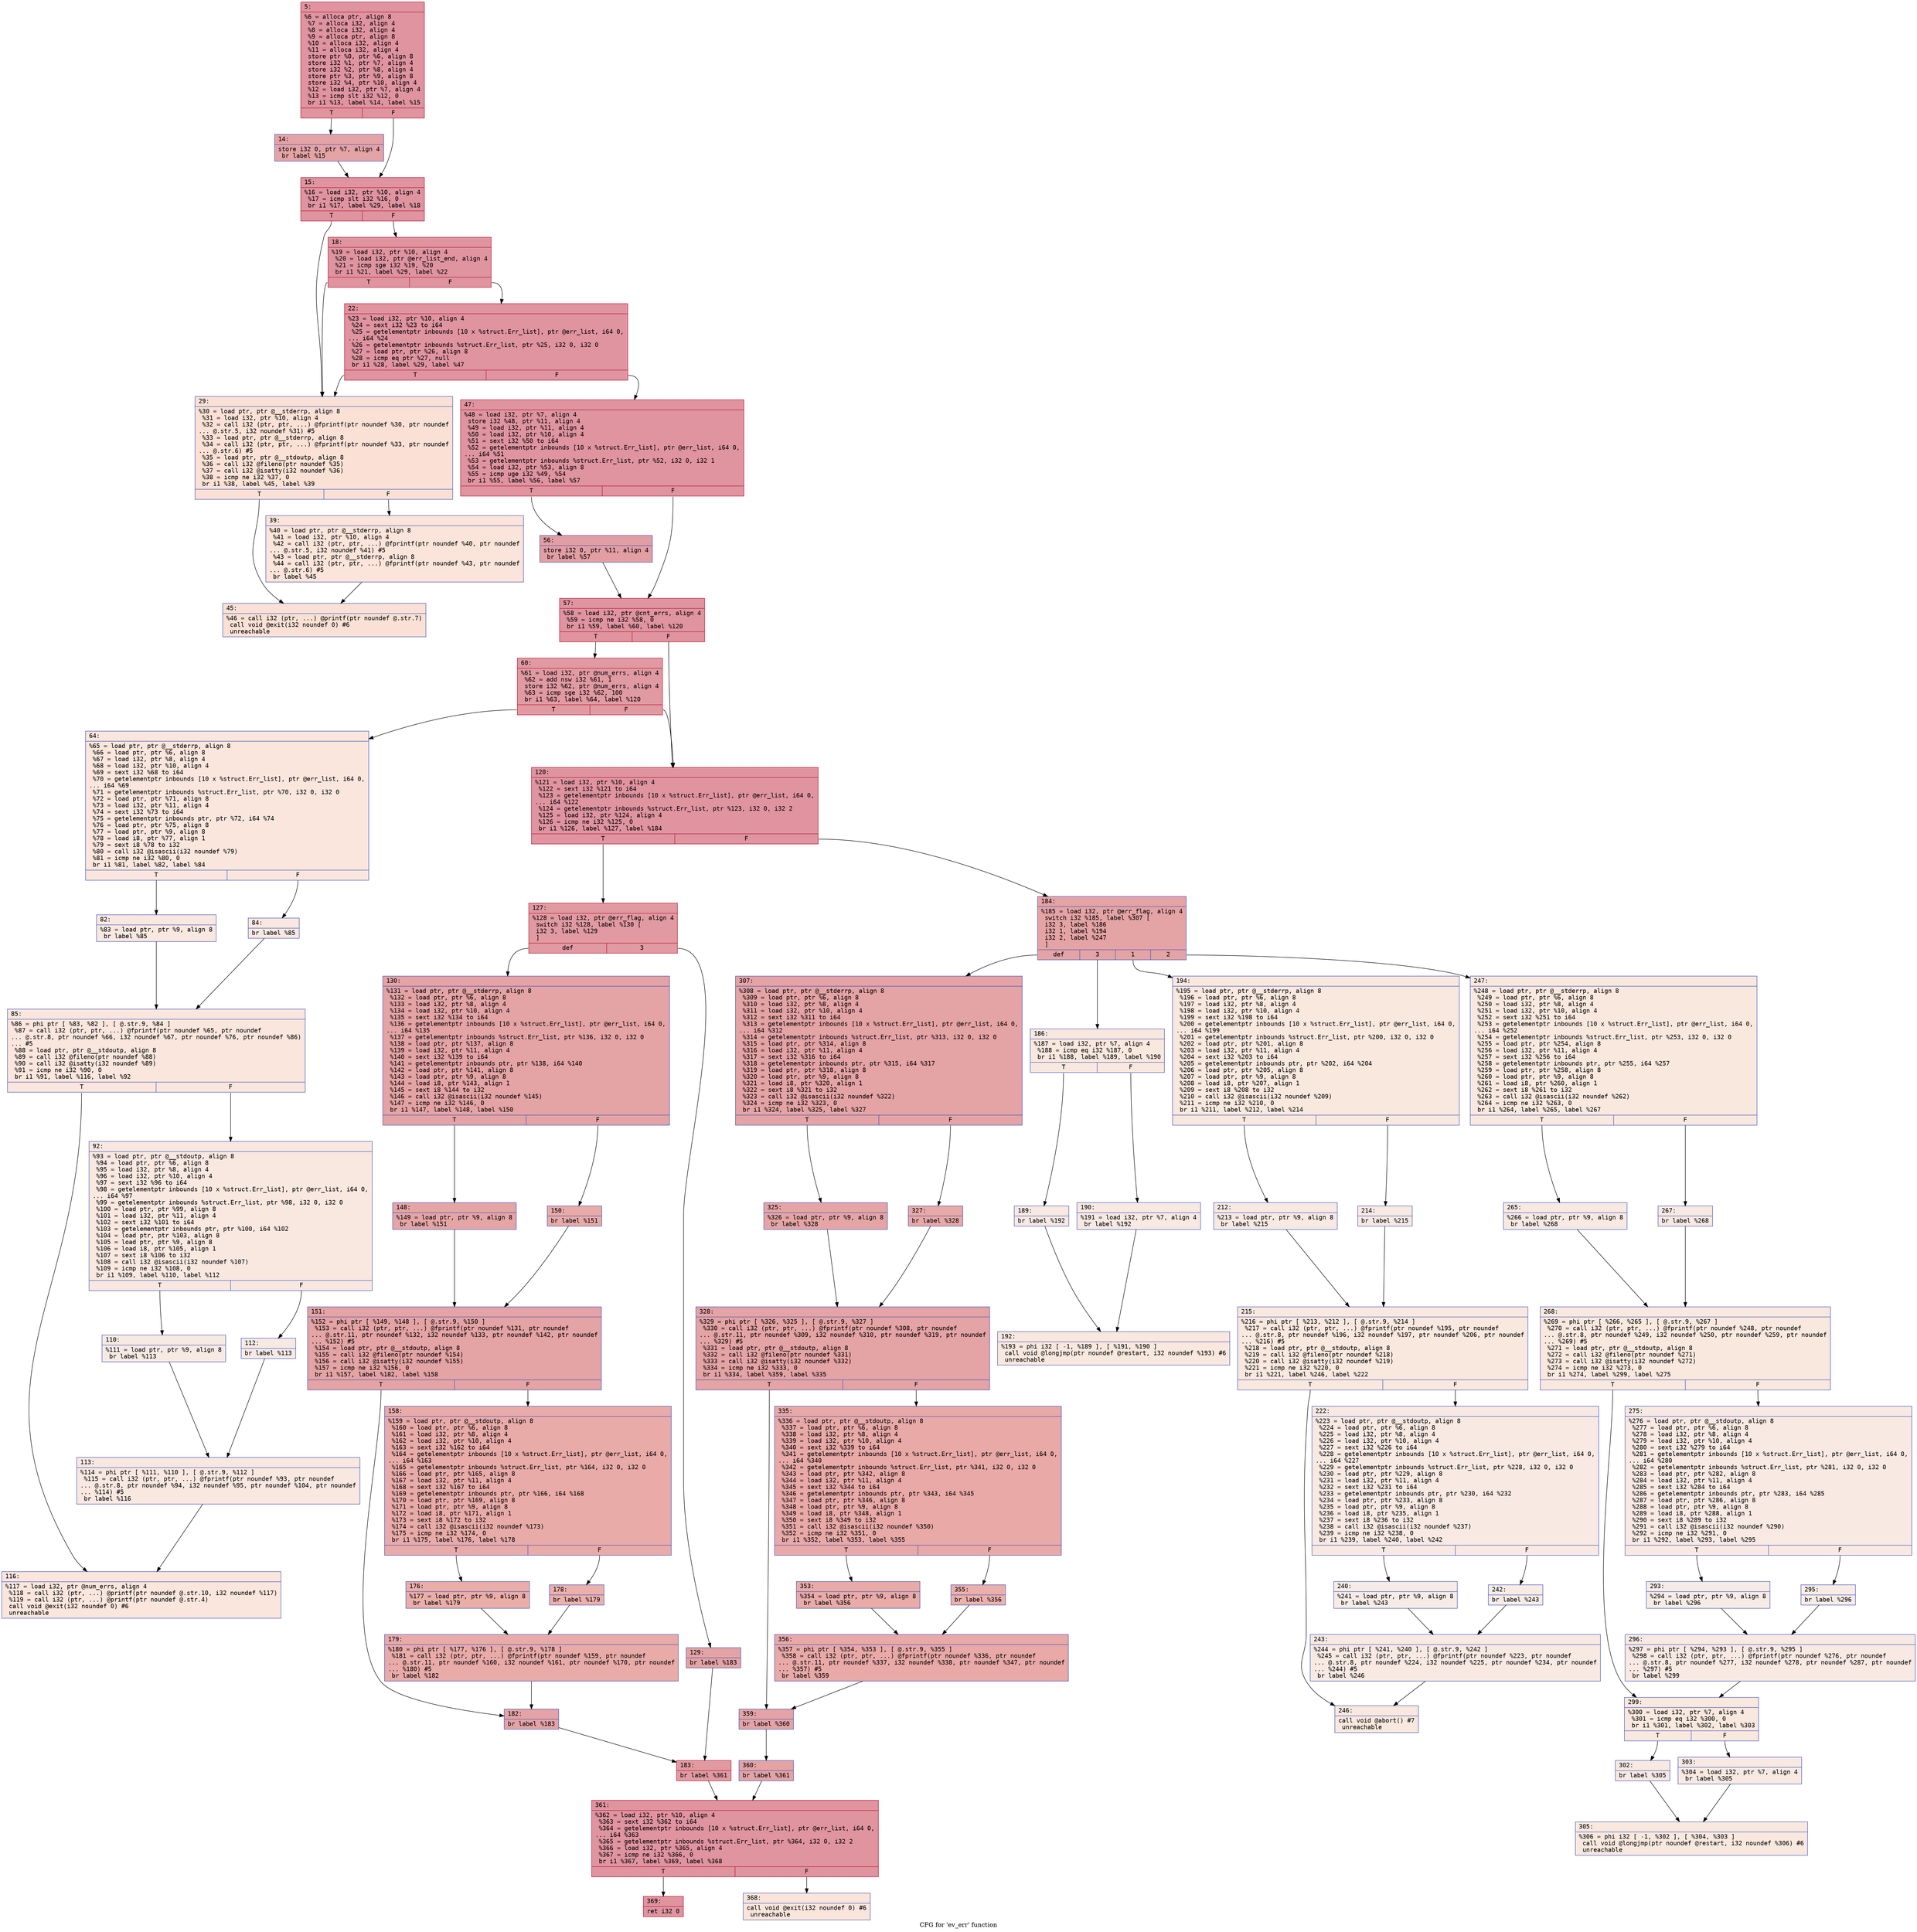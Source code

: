 digraph "CFG for 'ev_err' function" {
	label="CFG for 'ev_err' function";

	Node0x600001bee9e0 [shape=record,color="#b70d28ff", style=filled, fillcolor="#b70d2870" fontname="Courier",label="{5:\l|  %6 = alloca ptr, align 8\l  %7 = alloca i32, align 4\l  %8 = alloca i32, align 4\l  %9 = alloca ptr, align 8\l  %10 = alloca i32, align 4\l  %11 = alloca i32, align 4\l  store ptr %0, ptr %6, align 8\l  store i32 %1, ptr %7, align 4\l  store i32 %2, ptr %8, align 4\l  store ptr %3, ptr %9, align 8\l  store i32 %4, ptr %10, align 4\l  %12 = load i32, ptr %7, align 4\l  %13 = icmp slt i32 %12, 0\l  br i1 %13, label %14, label %15\l|{<s0>T|<s1>F}}"];
	Node0x600001bee9e0:s0 -> Node0x600001beea30[tooltip="5 -> 14\nProbability 37.50%" ];
	Node0x600001bee9e0:s1 -> Node0x600001beea80[tooltip="5 -> 15\nProbability 62.50%" ];
	Node0x600001beea30 [shape=record,color="#3d50c3ff", style=filled, fillcolor="#c32e3170" fontname="Courier",label="{14:\l|  store i32 0, ptr %7, align 4\l  br label %15\l}"];
	Node0x600001beea30 -> Node0x600001beea80[tooltip="14 -> 15\nProbability 100.00%" ];
	Node0x600001beea80 [shape=record,color="#b70d28ff", style=filled, fillcolor="#b70d2870" fontname="Courier",label="{15:\l|  %16 = load i32, ptr %10, align 4\l  %17 = icmp slt i32 %16, 0\l  br i1 %17, label %29, label %18\l|{<s0>T|<s1>F}}"];
	Node0x600001beea80:s0 -> Node0x600001beeb70[tooltip="15 -> 29\nProbability 0.00%" ];
	Node0x600001beea80:s1 -> Node0x600001beead0[tooltip="15 -> 18\nProbability 100.00%" ];
	Node0x600001beead0 [shape=record,color="#b70d28ff", style=filled, fillcolor="#b70d2870" fontname="Courier",label="{18:\l|  %19 = load i32, ptr %10, align 4\l  %20 = load i32, ptr @err_list_end, align 4\l  %21 = icmp sge i32 %19, %20\l  br i1 %21, label %29, label %22\l|{<s0>T|<s1>F}}"];
	Node0x600001beead0:s0 -> Node0x600001beeb70[tooltip="18 -> 29\nProbability 0.00%" ];
	Node0x600001beead0:s1 -> Node0x600001beeb20[tooltip="18 -> 22\nProbability 100.00%" ];
	Node0x600001beeb20 [shape=record,color="#b70d28ff", style=filled, fillcolor="#b70d2870" fontname="Courier",label="{22:\l|  %23 = load i32, ptr %10, align 4\l  %24 = sext i32 %23 to i64\l  %25 = getelementptr inbounds [10 x %struct.Err_list], ptr @err_list, i64 0,\l... i64 %24\l  %26 = getelementptr inbounds %struct.Err_list, ptr %25, i32 0, i32 0\l  %27 = load ptr, ptr %26, align 8\l  %28 = icmp eq ptr %27, null\l  br i1 %28, label %29, label %47\l|{<s0>T|<s1>F}}"];
	Node0x600001beeb20:s0 -> Node0x600001beeb70[tooltip="22 -> 29\nProbability 0.00%" ];
	Node0x600001beeb20:s1 -> Node0x600001beec60[tooltip="22 -> 47\nProbability 100.00%" ];
	Node0x600001beeb70 [shape=record,color="#3d50c3ff", style=filled, fillcolor="#f7bca170" fontname="Courier",label="{29:\l|  %30 = load ptr, ptr @__stderrp, align 8\l  %31 = load i32, ptr %10, align 4\l  %32 = call i32 (ptr, ptr, ...) @fprintf(ptr noundef %30, ptr noundef\l... @.str.5, i32 noundef %31) #5\l  %33 = load ptr, ptr @__stderrp, align 8\l  %34 = call i32 (ptr, ptr, ...) @fprintf(ptr noundef %33, ptr noundef\l... @.str.6) #5\l  %35 = load ptr, ptr @__stdoutp, align 8\l  %36 = call i32 @fileno(ptr noundef %35)\l  %37 = call i32 @isatty(i32 noundef %36)\l  %38 = icmp ne i32 %37, 0\l  br i1 %38, label %45, label %39\l|{<s0>T|<s1>F}}"];
	Node0x600001beeb70:s0 -> Node0x600001beec10[tooltip="29 -> 45\nProbability 50.00%" ];
	Node0x600001beeb70:s1 -> Node0x600001beebc0[tooltip="29 -> 39\nProbability 50.00%" ];
	Node0x600001beebc0 [shape=record,color="#3d50c3ff", style=filled, fillcolor="#f5c1a970" fontname="Courier",label="{39:\l|  %40 = load ptr, ptr @__stderrp, align 8\l  %41 = load i32, ptr %10, align 4\l  %42 = call i32 (ptr, ptr, ...) @fprintf(ptr noundef %40, ptr noundef\l... @.str.5, i32 noundef %41) #5\l  %43 = load ptr, ptr @__stderrp, align 8\l  %44 = call i32 (ptr, ptr, ...) @fprintf(ptr noundef %43, ptr noundef\l... @.str.6) #5\l  br label %45\l}"];
	Node0x600001beebc0 -> Node0x600001beec10[tooltip="39 -> 45\nProbability 100.00%" ];
	Node0x600001beec10 [shape=record,color="#3d50c3ff", style=filled, fillcolor="#f7bca170" fontname="Courier",label="{45:\l|  %46 = call i32 (ptr, ...) @printf(ptr noundef @.str.7)\l  call void @exit(i32 noundef 0) #6\l  unreachable\l}"];
	Node0x600001beec60 [shape=record,color="#b70d28ff", style=filled, fillcolor="#b70d2870" fontname="Courier",label="{47:\l|  %48 = load i32, ptr %7, align 4\l  store i32 %48, ptr %11, align 4\l  %49 = load i32, ptr %11, align 4\l  %50 = load i32, ptr %10, align 4\l  %51 = sext i32 %50 to i64\l  %52 = getelementptr inbounds [10 x %struct.Err_list], ptr @err_list, i64 0,\l... i64 %51\l  %53 = getelementptr inbounds %struct.Err_list, ptr %52, i32 0, i32 1\l  %54 = load i32, ptr %53, align 8\l  %55 = icmp uge i32 %49, %54\l  br i1 %55, label %56, label %57\l|{<s0>T|<s1>F}}"];
	Node0x600001beec60:s0 -> Node0x600001beecb0[tooltip="47 -> 56\nProbability 50.00%" ];
	Node0x600001beec60:s1 -> Node0x600001beed00[tooltip="47 -> 57\nProbability 50.00%" ];
	Node0x600001beecb0 [shape=record,color="#3d50c3ff", style=filled, fillcolor="#be242e70" fontname="Courier",label="{56:\l|  store i32 0, ptr %11, align 4\l  br label %57\l}"];
	Node0x600001beecb0 -> Node0x600001beed00[tooltip="56 -> 57\nProbability 100.00%" ];
	Node0x600001beed00 [shape=record,color="#b70d28ff", style=filled, fillcolor="#b70d2870" fontname="Courier",label="{57:\l|  %58 = load i32, ptr @cnt_errs, align 4\l  %59 = icmp ne i32 %58, 0\l  br i1 %59, label %60, label %120\l|{<s0>T|<s1>F}}"];
	Node0x600001beed00:s0 -> Node0x600001beed50[tooltip="57 -> 60\nProbability 62.50%" ];
	Node0x600001beed00:s1 -> Node0x600001bef070[tooltip="57 -> 120\nProbability 37.50%" ];
	Node0x600001beed50 [shape=record,color="#b70d28ff", style=filled, fillcolor="#bb1b2c70" fontname="Courier",label="{60:\l|  %61 = load i32, ptr @num_errs, align 4\l  %62 = add nsw i32 %61, 1\l  store i32 %62, ptr @num_errs, align 4\l  %63 = icmp sge i32 %62, 100\l  br i1 %63, label %64, label %120\l|{<s0>T|<s1>F}}"];
	Node0x600001beed50:s0 -> Node0x600001beeda0[tooltip="60 -> 64\nProbability 0.00%" ];
	Node0x600001beed50:s1 -> Node0x600001bef070[tooltip="60 -> 120\nProbability 100.00%" ];
	Node0x600001beeda0 [shape=record,color="#3d50c3ff", style=filled, fillcolor="#f3c7b170" fontname="Courier",label="{64:\l|  %65 = load ptr, ptr @__stderrp, align 8\l  %66 = load ptr, ptr %6, align 8\l  %67 = load i32, ptr %8, align 4\l  %68 = load i32, ptr %10, align 4\l  %69 = sext i32 %68 to i64\l  %70 = getelementptr inbounds [10 x %struct.Err_list], ptr @err_list, i64 0,\l... i64 %69\l  %71 = getelementptr inbounds %struct.Err_list, ptr %70, i32 0, i32 0\l  %72 = load ptr, ptr %71, align 8\l  %73 = load i32, ptr %11, align 4\l  %74 = sext i32 %73 to i64\l  %75 = getelementptr inbounds ptr, ptr %72, i64 %74\l  %76 = load ptr, ptr %75, align 8\l  %77 = load ptr, ptr %9, align 8\l  %78 = load i8, ptr %77, align 1\l  %79 = sext i8 %78 to i32\l  %80 = call i32 @isascii(i32 noundef %79)\l  %81 = icmp ne i32 %80, 0\l  br i1 %81, label %82, label %84\l|{<s0>T|<s1>F}}"];
	Node0x600001beeda0:s0 -> Node0x600001beedf0[tooltip="64 -> 82\nProbability 50.00%" ];
	Node0x600001beeda0:s1 -> Node0x600001beee40[tooltip="64 -> 84\nProbability 50.00%" ];
	Node0x600001beedf0 [shape=record,color="#3d50c3ff", style=filled, fillcolor="#f1ccb870" fontname="Courier",label="{82:\l|  %83 = load ptr, ptr %9, align 8\l  br label %85\l}"];
	Node0x600001beedf0 -> Node0x600001beee90[tooltip="82 -> 85\nProbability 100.00%" ];
	Node0x600001beee40 [shape=record,color="#3d50c3ff", style=filled, fillcolor="#f1ccb870" fontname="Courier",label="{84:\l|  br label %85\l}"];
	Node0x600001beee40 -> Node0x600001beee90[tooltip="84 -> 85\nProbability 100.00%" ];
	Node0x600001beee90 [shape=record,color="#3d50c3ff", style=filled, fillcolor="#f3c7b170" fontname="Courier",label="{85:\l|  %86 = phi ptr [ %83, %82 ], [ @.str.9, %84 ]\l  %87 = call i32 (ptr, ptr, ...) @fprintf(ptr noundef %65, ptr noundef\l... @.str.8, ptr noundef %66, i32 noundef %67, ptr noundef %76, ptr noundef %86)\l... #5\l  %88 = load ptr, ptr @__stdoutp, align 8\l  %89 = call i32 @fileno(ptr noundef %88)\l  %90 = call i32 @isatty(i32 noundef %89)\l  %91 = icmp ne i32 %90, 0\l  br i1 %91, label %116, label %92\l|{<s0>T|<s1>F}}"];
	Node0x600001beee90:s0 -> Node0x600001bef020[tooltip="85 -> 116\nProbability 50.00%" ];
	Node0x600001beee90:s1 -> Node0x600001beeee0[tooltip="85 -> 92\nProbability 50.00%" ];
	Node0x600001beeee0 [shape=record,color="#3d50c3ff", style=filled, fillcolor="#f1ccb870" fontname="Courier",label="{92:\l|  %93 = load ptr, ptr @__stdoutp, align 8\l  %94 = load ptr, ptr %6, align 8\l  %95 = load i32, ptr %8, align 4\l  %96 = load i32, ptr %10, align 4\l  %97 = sext i32 %96 to i64\l  %98 = getelementptr inbounds [10 x %struct.Err_list], ptr @err_list, i64 0,\l... i64 %97\l  %99 = getelementptr inbounds %struct.Err_list, ptr %98, i32 0, i32 0\l  %100 = load ptr, ptr %99, align 8\l  %101 = load i32, ptr %11, align 4\l  %102 = sext i32 %101 to i64\l  %103 = getelementptr inbounds ptr, ptr %100, i64 %102\l  %104 = load ptr, ptr %103, align 8\l  %105 = load ptr, ptr %9, align 8\l  %106 = load i8, ptr %105, align 1\l  %107 = sext i8 %106 to i32\l  %108 = call i32 @isascii(i32 noundef %107)\l  %109 = icmp ne i32 %108, 0\l  br i1 %109, label %110, label %112\l|{<s0>T|<s1>F}}"];
	Node0x600001beeee0:s0 -> Node0x600001beef30[tooltip="92 -> 110\nProbability 50.00%" ];
	Node0x600001beeee0:s1 -> Node0x600001beef80[tooltip="92 -> 112\nProbability 50.00%" ];
	Node0x600001beef30 [shape=record,color="#3d50c3ff", style=filled, fillcolor="#eed0c070" fontname="Courier",label="{110:\l|  %111 = load ptr, ptr %9, align 8\l  br label %113\l}"];
	Node0x600001beef30 -> Node0x600001beefd0[tooltip="110 -> 113\nProbability 100.00%" ];
	Node0x600001beef80 [shape=record,color="#3d50c3ff", style=filled, fillcolor="#eed0c070" fontname="Courier",label="{112:\l|  br label %113\l}"];
	Node0x600001beef80 -> Node0x600001beefd0[tooltip="112 -> 113\nProbability 100.00%" ];
	Node0x600001beefd0 [shape=record,color="#3d50c3ff", style=filled, fillcolor="#f1ccb870" fontname="Courier",label="{113:\l|  %114 = phi ptr [ %111, %110 ], [ @.str.9, %112 ]\l  %115 = call i32 (ptr, ptr, ...) @fprintf(ptr noundef %93, ptr noundef\l... @.str.8, ptr noundef %94, i32 noundef %95, ptr noundef %104, ptr noundef\l... %114) #5\l  br label %116\l}"];
	Node0x600001beefd0 -> Node0x600001bef020[tooltip="113 -> 116\nProbability 100.00%" ];
	Node0x600001bef020 [shape=record,color="#3d50c3ff", style=filled, fillcolor="#f3c7b170" fontname="Courier",label="{116:\l|  %117 = load i32, ptr @num_errs, align 4\l  %118 = call i32 (ptr, ...) @printf(ptr noundef @.str.10, i32 noundef %117)\l  %119 = call i32 (ptr, ...) @printf(ptr noundef @.str.4)\l  call void @exit(i32 noundef 0) #6\l  unreachable\l}"];
	Node0x600001bef070 [shape=record,color="#b70d28ff", style=filled, fillcolor="#b70d2870" fontname="Courier",label="{120:\l|  %121 = load i32, ptr %10, align 4\l  %122 = sext i32 %121 to i64\l  %123 = getelementptr inbounds [10 x %struct.Err_list], ptr @err_list, i64 0,\l... i64 %122\l  %124 = getelementptr inbounds %struct.Err_list, ptr %123, i32 0, i32 2\l  %125 = load i32, ptr %124, align 4\l  %126 = icmp ne i32 %125, 0\l  br i1 %126, label %127, label %184\l|{<s0>T|<s1>F}}"];
	Node0x600001bef070:s0 -> Node0x600001bef0c0[tooltip="120 -> 127\nProbability 62.50%" ];
	Node0x600001bef070:s1 -> Node0x600001bef480[tooltip="120 -> 184\nProbability 37.50%" ];
	Node0x600001bef0c0 [shape=record,color="#b70d28ff", style=filled, fillcolor="#bb1b2c70" fontname="Courier",label="{127:\l|  %128 = load i32, ptr @err_flag, align 4\l  switch i32 %128, label %130 [\l    i32 3, label %129\l  ]\l|{<s0>def|<s1>3}}"];
	Node0x600001bef0c0:s0 -> Node0x600001bef160[tooltip="127 -> 130\nProbability 50.00%" ];
	Node0x600001bef0c0:s1 -> Node0x600001bef110[tooltip="127 -> 129\nProbability 50.00%" ];
	Node0x600001bef110 [shape=record,color="#3d50c3ff", style=filled, fillcolor="#c32e3170" fontname="Courier",label="{129:\l|  br label %183\l}"];
	Node0x600001bef110 -> Node0x600001bef430[tooltip="129 -> 183\nProbability 100.00%" ];
	Node0x600001bef160 [shape=record,color="#3d50c3ff", style=filled, fillcolor="#c32e3170" fontname="Courier",label="{130:\l|  %131 = load ptr, ptr @__stderrp, align 8\l  %132 = load ptr, ptr %6, align 8\l  %133 = load i32, ptr %8, align 4\l  %134 = load i32, ptr %10, align 4\l  %135 = sext i32 %134 to i64\l  %136 = getelementptr inbounds [10 x %struct.Err_list], ptr @err_list, i64 0,\l... i64 %135\l  %137 = getelementptr inbounds %struct.Err_list, ptr %136, i32 0, i32 0\l  %138 = load ptr, ptr %137, align 8\l  %139 = load i32, ptr %11, align 4\l  %140 = sext i32 %139 to i64\l  %141 = getelementptr inbounds ptr, ptr %138, i64 %140\l  %142 = load ptr, ptr %141, align 8\l  %143 = load ptr, ptr %9, align 8\l  %144 = load i8, ptr %143, align 1\l  %145 = sext i8 %144 to i32\l  %146 = call i32 @isascii(i32 noundef %145)\l  %147 = icmp ne i32 %146, 0\l  br i1 %147, label %148, label %150\l|{<s0>T|<s1>F}}"];
	Node0x600001bef160:s0 -> Node0x600001bef1b0[tooltip="130 -> 148\nProbability 62.50%" ];
	Node0x600001bef160:s1 -> Node0x600001bef200[tooltip="130 -> 150\nProbability 37.50%" ];
	Node0x600001bef1b0 [shape=record,color="#3d50c3ff", style=filled, fillcolor="#c5333470" fontname="Courier",label="{148:\l|  %149 = load ptr, ptr %9, align 8\l  br label %151\l}"];
	Node0x600001bef1b0 -> Node0x600001bef250[tooltip="148 -> 151\nProbability 100.00%" ];
	Node0x600001bef200 [shape=record,color="#3d50c3ff", style=filled, fillcolor="#cc403a70" fontname="Courier",label="{150:\l|  br label %151\l}"];
	Node0x600001bef200 -> Node0x600001bef250[tooltip="150 -> 151\nProbability 100.00%" ];
	Node0x600001bef250 [shape=record,color="#3d50c3ff", style=filled, fillcolor="#c32e3170" fontname="Courier",label="{151:\l|  %152 = phi ptr [ %149, %148 ], [ @.str.9, %150 ]\l  %153 = call i32 (ptr, ptr, ...) @fprintf(ptr noundef %131, ptr noundef\l... @.str.11, ptr noundef %132, i32 noundef %133, ptr noundef %142, ptr noundef\l... %152) #5\l  %154 = load ptr, ptr @__stdoutp, align 8\l  %155 = call i32 @fileno(ptr noundef %154)\l  %156 = call i32 @isatty(i32 noundef %155)\l  %157 = icmp ne i32 %156, 0\l  br i1 %157, label %182, label %158\l|{<s0>T|<s1>F}}"];
	Node0x600001bef250:s0 -> Node0x600001bef3e0[tooltip="151 -> 182\nProbability 62.50%" ];
	Node0x600001bef250:s1 -> Node0x600001bef2a0[tooltip="151 -> 158\nProbability 37.50%" ];
	Node0x600001bef2a0 [shape=record,color="#3d50c3ff", style=filled, fillcolor="#cc403a70" fontname="Courier",label="{158:\l|  %159 = load ptr, ptr @__stdoutp, align 8\l  %160 = load ptr, ptr %6, align 8\l  %161 = load i32, ptr %8, align 4\l  %162 = load i32, ptr %10, align 4\l  %163 = sext i32 %162 to i64\l  %164 = getelementptr inbounds [10 x %struct.Err_list], ptr @err_list, i64 0,\l... i64 %163\l  %165 = getelementptr inbounds %struct.Err_list, ptr %164, i32 0, i32 0\l  %166 = load ptr, ptr %165, align 8\l  %167 = load i32, ptr %11, align 4\l  %168 = sext i32 %167 to i64\l  %169 = getelementptr inbounds ptr, ptr %166, i64 %168\l  %170 = load ptr, ptr %169, align 8\l  %171 = load ptr, ptr %9, align 8\l  %172 = load i8, ptr %171, align 1\l  %173 = sext i8 %172 to i32\l  %174 = call i32 @isascii(i32 noundef %173)\l  %175 = icmp ne i32 %174, 0\l  br i1 %175, label %176, label %178\l|{<s0>T|<s1>F}}"];
	Node0x600001bef2a0:s0 -> Node0x600001bef2f0[tooltip="158 -> 176\nProbability 62.50%" ];
	Node0x600001bef2a0:s1 -> Node0x600001bef340[tooltip="158 -> 178\nProbability 37.50%" ];
	Node0x600001bef2f0 [shape=record,color="#3d50c3ff", style=filled, fillcolor="#d0473d70" fontname="Courier",label="{176:\l|  %177 = load ptr, ptr %9, align 8\l  br label %179\l}"];
	Node0x600001bef2f0 -> Node0x600001bef390[tooltip="176 -> 179\nProbability 100.00%" ];
	Node0x600001bef340 [shape=record,color="#3d50c3ff", style=filled, fillcolor="#d24b4070" fontname="Courier",label="{178:\l|  br label %179\l}"];
	Node0x600001bef340 -> Node0x600001bef390[tooltip="178 -> 179\nProbability 100.00%" ];
	Node0x600001bef390 [shape=record,color="#3d50c3ff", style=filled, fillcolor="#cc403a70" fontname="Courier",label="{179:\l|  %180 = phi ptr [ %177, %176 ], [ @.str.9, %178 ]\l  %181 = call i32 (ptr, ptr, ...) @fprintf(ptr noundef %159, ptr noundef\l... @.str.11, ptr noundef %160, i32 noundef %161, ptr noundef %170, ptr noundef\l... %180) #5\l  br label %182\l}"];
	Node0x600001bef390 -> Node0x600001bef3e0[tooltip="179 -> 182\nProbability 100.00%" ];
	Node0x600001bef3e0 [shape=record,color="#3d50c3ff", style=filled, fillcolor="#c32e3170" fontname="Courier",label="{182:\l|  br label %183\l}"];
	Node0x600001bef3e0 -> Node0x600001bef430[tooltip="182 -> 183\nProbability 100.00%" ];
	Node0x600001bef430 [shape=record,color="#b70d28ff", style=filled, fillcolor="#bb1b2c70" fontname="Courier",label="{183:\l|  br label %361\l}"];
	Node0x600001bef430 -> Node0x600001be8000[tooltip="183 -> 361\nProbability 100.00%" ];
	Node0x600001bef480 [shape=record,color="#3d50c3ff", style=filled, fillcolor="#c32e3170" fontname="Courier",label="{184:\l|  %185 = load i32, ptr @err_flag, align 4\l  switch i32 %185, label %307 [\l    i32 3, label %186\l    i32 1, label %194\l    i32 2, label %247\l  ]\l|{<s0>def|<s1>3|<s2>1|<s3>2}}"];
	Node0x600001bef480:s0 -> Node0x600001befca0[tooltip="184 -> 307\nProbability 100.00%" ];
	Node0x600001bef480:s1 -> Node0x600001bef4d0[tooltip="184 -> 186\nProbability 0.00%" ];
	Node0x600001bef480:s2 -> Node0x600001bef610[tooltip="184 -> 194\nProbability 0.00%" ];
	Node0x600001bef480:s3 -> Node0x600001bef8e0[tooltip="184 -> 247\nProbability 0.00%" ];
	Node0x600001bef4d0 [shape=record,color="#3d50c3ff", style=filled, fillcolor="#f2cab570" fontname="Courier",label="{186:\l|  %187 = load i32, ptr %7, align 4\l  %188 = icmp eq i32 %187, 0\l  br i1 %188, label %189, label %190\l|{<s0>T|<s1>F}}"];
	Node0x600001bef4d0:s0 -> Node0x600001bef520[tooltip="186 -> 189\nProbability 50.00%" ];
	Node0x600001bef4d0:s1 -> Node0x600001bef570[tooltip="186 -> 190\nProbability 50.00%" ];
	Node0x600001bef520 [shape=record,color="#3d50c3ff", style=filled, fillcolor="#efcebd70" fontname="Courier",label="{189:\l|  br label %192\l}"];
	Node0x600001bef520 -> Node0x600001bef5c0[tooltip="189 -> 192\nProbability 100.00%" ];
	Node0x600001bef570 [shape=record,color="#3d50c3ff", style=filled, fillcolor="#efcebd70" fontname="Courier",label="{190:\l|  %191 = load i32, ptr %7, align 4\l  br label %192\l}"];
	Node0x600001bef570 -> Node0x600001bef5c0[tooltip="190 -> 192\nProbability 100.00%" ];
	Node0x600001bef5c0 [shape=record,color="#3d50c3ff", style=filled, fillcolor="#f2cab570" fontname="Courier",label="{192:\l|  %193 = phi i32 [ -1, %189 ], [ %191, %190 ]\l  call void @longjmp(ptr noundef @restart, i32 noundef %193) #6\l  unreachable\l}"];
	Node0x600001bef610 [shape=record,color="#3d50c3ff", style=filled, fillcolor="#f2cab570" fontname="Courier",label="{194:\l|  %195 = load ptr, ptr @__stderrp, align 8\l  %196 = load ptr, ptr %6, align 8\l  %197 = load i32, ptr %8, align 4\l  %198 = load i32, ptr %10, align 4\l  %199 = sext i32 %198 to i64\l  %200 = getelementptr inbounds [10 x %struct.Err_list], ptr @err_list, i64 0,\l... i64 %199\l  %201 = getelementptr inbounds %struct.Err_list, ptr %200, i32 0, i32 0\l  %202 = load ptr, ptr %201, align 8\l  %203 = load i32, ptr %11, align 4\l  %204 = sext i32 %203 to i64\l  %205 = getelementptr inbounds ptr, ptr %202, i64 %204\l  %206 = load ptr, ptr %205, align 8\l  %207 = load ptr, ptr %9, align 8\l  %208 = load i8, ptr %207, align 1\l  %209 = sext i8 %208 to i32\l  %210 = call i32 @isascii(i32 noundef %209)\l  %211 = icmp ne i32 %210, 0\l  br i1 %211, label %212, label %214\l|{<s0>T|<s1>F}}"];
	Node0x600001bef610:s0 -> Node0x600001bef660[tooltip="194 -> 212\nProbability 50.00%" ];
	Node0x600001bef610:s1 -> Node0x600001bef6b0[tooltip="194 -> 214\nProbability 50.00%" ];
	Node0x600001bef660 [shape=record,color="#3d50c3ff", style=filled, fillcolor="#efcebd70" fontname="Courier",label="{212:\l|  %213 = load ptr, ptr %9, align 8\l  br label %215\l}"];
	Node0x600001bef660 -> Node0x600001bef700[tooltip="212 -> 215\nProbability 100.00%" ];
	Node0x600001bef6b0 [shape=record,color="#3d50c3ff", style=filled, fillcolor="#efcebd70" fontname="Courier",label="{214:\l|  br label %215\l}"];
	Node0x600001bef6b0 -> Node0x600001bef700[tooltip="214 -> 215\nProbability 100.00%" ];
	Node0x600001bef700 [shape=record,color="#3d50c3ff", style=filled, fillcolor="#f2cab570" fontname="Courier",label="{215:\l|  %216 = phi ptr [ %213, %212 ], [ @.str.9, %214 ]\l  %217 = call i32 (ptr, ptr, ...) @fprintf(ptr noundef %195, ptr noundef\l... @.str.8, ptr noundef %196, i32 noundef %197, ptr noundef %206, ptr noundef\l... %216) #5\l  %218 = load ptr, ptr @__stdoutp, align 8\l  %219 = call i32 @fileno(ptr noundef %218)\l  %220 = call i32 @isatty(i32 noundef %219)\l  %221 = icmp ne i32 %220, 0\l  br i1 %221, label %246, label %222\l|{<s0>T|<s1>F}}"];
	Node0x600001bef700:s0 -> Node0x600001bef890[tooltip="215 -> 246\nProbability 50.00%" ];
	Node0x600001bef700:s1 -> Node0x600001bef750[tooltip="215 -> 222\nProbability 50.00%" ];
	Node0x600001bef750 [shape=record,color="#3d50c3ff", style=filled, fillcolor="#efcebd70" fontname="Courier",label="{222:\l|  %223 = load ptr, ptr @__stdoutp, align 8\l  %224 = load ptr, ptr %6, align 8\l  %225 = load i32, ptr %8, align 4\l  %226 = load i32, ptr %10, align 4\l  %227 = sext i32 %226 to i64\l  %228 = getelementptr inbounds [10 x %struct.Err_list], ptr @err_list, i64 0,\l... i64 %227\l  %229 = getelementptr inbounds %struct.Err_list, ptr %228, i32 0, i32 0\l  %230 = load ptr, ptr %229, align 8\l  %231 = load i32, ptr %11, align 4\l  %232 = sext i32 %231 to i64\l  %233 = getelementptr inbounds ptr, ptr %230, i64 %232\l  %234 = load ptr, ptr %233, align 8\l  %235 = load ptr, ptr %9, align 8\l  %236 = load i8, ptr %235, align 1\l  %237 = sext i8 %236 to i32\l  %238 = call i32 @isascii(i32 noundef %237)\l  %239 = icmp ne i32 %238, 0\l  br i1 %239, label %240, label %242\l|{<s0>T|<s1>F}}"];
	Node0x600001bef750:s0 -> Node0x600001bef7a0[tooltip="222 -> 240\nProbability 50.00%" ];
	Node0x600001bef750:s1 -> Node0x600001bef7f0[tooltip="222 -> 242\nProbability 50.00%" ];
	Node0x600001bef7a0 [shape=record,color="#3d50c3ff", style=filled, fillcolor="#ecd3c570" fontname="Courier",label="{240:\l|  %241 = load ptr, ptr %9, align 8\l  br label %243\l}"];
	Node0x600001bef7a0 -> Node0x600001bef840[tooltip="240 -> 243\nProbability 100.00%" ];
	Node0x600001bef7f0 [shape=record,color="#3d50c3ff", style=filled, fillcolor="#ecd3c570" fontname="Courier",label="{242:\l|  br label %243\l}"];
	Node0x600001bef7f0 -> Node0x600001bef840[tooltip="242 -> 243\nProbability 100.00%" ];
	Node0x600001bef840 [shape=record,color="#3d50c3ff", style=filled, fillcolor="#efcebd70" fontname="Courier",label="{243:\l|  %244 = phi ptr [ %241, %240 ], [ @.str.9, %242 ]\l  %245 = call i32 (ptr, ptr, ...) @fprintf(ptr noundef %223, ptr noundef\l... @.str.8, ptr noundef %224, i32 noundef %225, ptr noundef %234, ptr noundef\l... %244) #5\l  br label %246\l}"];
	Node0x600001bef840 -> Node0x600001bef890[tooltip="243 -> 246\nProbability 100.00%" ];
	Node0x600001bef890 [shape=record,color="#3d50c3ff", style=filled, fillcolor="#f2cab570" fontname="Courier",label="{246:\l|  call void @abort() #7\l  unreachable\l}"];
	Node0x600001bef8e0 [shape=record,color="#3d50c3ff", style=filled, fillcolor="#f2cab570" fontname="Courier",label="{247:\l|  %248 = load ptr, ptr @__stderrp, align 8\l  %249 = load ptr, ptr %6, align 8\l  %250 = load i32, ptr %8, align 4\l  %251 = load i32, ptr %10, align 4\l  %252 = sext i32 %251 to i64\l  %253 = getelementptr inbounds [10 x %struct.Err_list], ptr @err_list, i64 0,\l... i64 %252\l  %254 = getelementptr inbounds %struct.Err_list, ptr %253, i32 0, i32 0\l  %255 = load ptr, ptr %254, align 8\l  %256 = load i32, ptr %11, align 4\l  %257 = sext i32 %256 to i64\l  %258 = getelementptr inbounds ptr, ptr %255, i64 %257\l  %259 = load ptr, ptr %258, align 8\l  %260 = load ptr, ptr %9, align 8\l  %261 = load i8, ptr %260, align 1\l  %262 = sext i8 %261 to i32\l  %263 = call i32 @isascii(i32 noundef %262)\l  %264 = icmp ne i32 %263, 0\l  br i1 %264, label %265, label %267\l|{<s0>T|<s1>F}}"];
	Node0x600001bef8e0:s0 -> Node0x600001bef930[tooltip="247 -> 265\nProbability 50.00%" ];
	Node0x600001bef8e0:s1 -> Node0x600001bef980[tooltip="247 -> 267\nProbability 50.00%" ];
	Node0x600001bef930 [shape=record,color="#3d50c3ff", style=filled, fillcolor="#efcebd70" fontname="Courier",label="{265:\l|  %266 = load ptr, ptr %9, align 8\l  br label %268\l}"];
	Node0x600001bef930 -> Node0x600001bef9d0[tooltip="265 -> 268\nProbability 100.00%" ];
	Node0x600001bef980 [shape=record,color="#3d50c3ff", style=filled, fillcolor="#efcebd70" fontname="Courier",label="{267:\l|  br label %268\l}"];
	Node0x600001bef980 -> Node0x600001bef9d0[tooltip="267 -> 268\nProbability 100.00%" ];
	Node0x600001bef9d0 [shape=record,color="#3d50c3ff", style=filled, fillcolor="#f2cab570" fontname="Courier",label="{268:\l|  %269 = phi ptr [ %266, %265 ], [ @.str.9, %267 ]\l  %270 = call i32 (ptr, ptr, ...) @fprintf(ptr noundef %248, ptr noundef\l... @.str.8, ptr noundef %249, i32 noundef %250, ptr noundef %259, ptr noundef\l... %269) #5\l  %271 = load ptr, ptr @__stdoutp, align 8\l  %272 = call i32 @fileno(ptr noundef %271)\l  %273 = call i32 @isatty(i32 noundef %272)\l  %274 = icmp ne i32 %273, 0\l  br i1 %274, label %299, label %275\l|{<s0>T|<s1>F}}"];
	Node0x600001bef9d0:s0 -> Node0x600001befb60[tooltip="268 -> 299\nProbability 50.00%" ];
	Node0x600001bef9d0:s1 -> Node0x600001befa20[tooltip="268 -> 275\nProbability 50.00%" ];
	Node0x600001befa20 [shape=record,color="#3d50c3ff", style=filled, fillcolor="#efcebd70" fontname="Courier",label="{275:\l|  %276 = load ptr, ptr @__stdoutp, align 8\l  %277 = load ptr, ptr %6, align 8\l  %278 = load i32, ptr %8, align 4\l  %279 = load i32, ptr %10, align 4\l  %280 = sext i32 %279 to i64\l  %281 = getelementptr inbounds [10 x %struct.Err_list], ptr @err_list, i64 0,\l... i64 %280\l  %282 = getelementptr inbounds %struct.Err_list, ptr %281, i32 0, i32 0\l  %283 = load ptr, ptr %282, align 8\l  %284 = load i32, ptr %11, align 4\l  %285 = sext i32 %284 to i64\l  %286 = getelementptr inbounds ptr, ptr %283, i64 %285\l  %287 = load ptr, ptr %286, align 8\l  %288 = load ptr, ptr %9, align 8\l  %289 = load i8, ptr %288, align 1\l  %290 = sext i8 %289 to i32\l  %291 = call i32 @isascii(i32 noundef %290)\l  %292 = icmp ne i32 %291, 0\l  br i1 %292, label %293, label %295\l|{<s0>T|<s1>F}}"];
	Node0x600001befa20:s0 -> Node0x600001befa70[tooltip="275 -> 293\nProbability 50.00%" ];
	Node0x600001befa20:s1 -> Node0x600001befac0[tooltip="275 -> 295\nProbability 50.00%" ];
	Node0x600001befa70 [shape=record,color="#3d50c3ff", style=filled, fillcolor="#ecd3c570" fontname="Courier",label="{293:\l|  %294 = load ptr, ptr %9, align 8\l  br label %296\l}"];
	Node0x600001befa70 -> Node0x600001befb10[tooltip="293 -> 296\nProbability 100.00%" ];
	Node0x600001befac0 [shape=record,color="#3d50c3ff", style=filled, fillcolor="#ecd3c570" fontname="Courier",label="{295:\l|  br label %296\l}"];
	Node0x600001befac0 -> Node0x600001befb10[tooltip="295 -> 296\nProbability 100.00%" ];
	Node0x600001befb10 [shape=record,color="#3d50c3ff", style=filled, fillcolor="#efcebd70" fontname="Courier",label="{296:\l|  %297 = phi ptr [ %294, %293 ], [ @.str.9, %295 ]\l  %298 = call i32 (ptr, ptr, ...) @fprintf(ptr noundef %276, ptr noundef\l... @.str.8, ptr noundef %277, i32 noundef %278, ptr noundef %287, ptr noundef\l... %297) #5\l  br label %299\l}"];
	Node0x600001befb10 -> Node0x600001befb60[tooltip="296 -> 299\nProbability 100.00%" ];
	Node0x600001befb60 [shape=record,color="#3d50c3ff", style=filled, fillcolor="#f2cab570" fontname="Courier",label="{299:\l|  %300 = load i32, ptr %7, align 4\l  %301 = icmp eq i32 %300, 0\l  br i1 %301, label %302, label %303\l|{<s0>T|<s1>F}}"];
	Node0x600001befb60:s0 -> Node0x600001befbb0[tooltip="299 -> 302\nProbability 50.00%" ];
	Node0x600001befb60:s1 -> Node0x600001befc00[tooltip="299 -> 303\nProbability 50.00%" ];
	Node0x600001befbb0 [shape=record,color="#3d50c3ff", style=filled, fillcolor="#efcebd70" fontname="Courier",label="{302:\l|  br label %305\l}"];
	Node0x600001befbb0 -> Node0x600001befc50[tooltip="302 -> 305\nProbability 100.00%" ];
	Node0x600001befc00 [shape=record,color="#3d50c3ff", style=filled, fillcolor="#efcebd70" fontname="Courier",label="{303:\l|  %304 = load i32, ptr %7, align 4\l  br label %305\l}"];
	Node0x600001befc00 -> Node0x600001befc50[tooltip="303 -> 305\nProbability 100.00%" ];
	Node0x600001befc50 [shape=record,color="#3d50c3ff", style=filled, fillcolor="#f2cab570" fontname="Courier",label="{305:\l|  %306 = phi i32 [ -1, %302 ], [ %304, %303 ]\l  call void @longjmp(ptr noundef @restart, i32 noundef %306) #6\l  unreachable\l}"];
	Node0x600001befca0 [shape=record,color="#3d50c3ff", style=filled, fillcolor="#c32e3170" fontname="Courier",label="{307:\l|  %308 = load ptr, ptr @__stderrp, align 8\l  %309 = load ptr, ptr %6, align 8\l  %310 = load i32, ptr %8, align 4\l  %311 = load i32, ptr %10, align 4\l  %312 = sext i32 %311 to i64\l  %313 = getelementptr inbounds [10 x %struct.Err_list], ptr @err_list, i64 0,\l... i64 %312\l  %314 = getelementptr inbounds %struct.Err_list, ptr %313, i32 0, i32 0\l  %315 = load ptr, ptr %314, align 8\l  %316 = load i32, ptr %11, align 4\l  %317 = sext i32 %316 to i64\l  %318 = getelementptr inbounds ptr, ptr %315, i64 %317\l  %319 = load ptr, ptr %318, align 8\l  %320 = load ptr, ptr %9, align 8\l  %321 = load i8, ptr %320, align 1\l  %322 = sext i8 %321 to i32\l  %323 = call i32 @isascii(i32 noundef %322)\l  %324 = icmp ne i32 %323, 0\l  br i1 %324, label %325, label %327\l|{<s0>T|<s1>F}}"];
	Node0x600001befca0:s0 -> Node0x600001befcf0[tooltip="307 -> 325\nProbability 62.50%" ];
	Node0x600001befca0:s1 -> Node0x600001befd40[tooltip="307 -> 327\nProbability 37.50%" ];
	Node0x600001befcf0 [shape=record,color="#3d50c3ff", style=filled, fillcolor="#c5333470" fontname="Courier",label="{325:\l|  %326 = load ptr, ptr %9, align 8\l  br label %328\l}"];
	Node0x600001befcf0 -> Node0x600001befd90[tooltip="325 -> 328\nProbability 100.00%" ];
	Node0x600001befd40 [shape=record,color="#3d50c3ff", style=filled, fillcolor="#ca3b3770" fontname="Courier",label="{327:\l|  br label %328\l}"];
	Node0x600001befd40 -> Node0x600001befd90[tooltip="327 -> 328\nProbability 100.00%" ];
	Node0x600001befd90 [shape=record,color="#3d50c3ff", style=filled, fillcolor="#c32e3170" fontname="Courier",label="{328:\l|  %329 = phi ptr [ %326, %325 ], [ @.str.9, %327 ]\l  %330 = call i32 (ptr, ptr, ...) @fprintf(ptr noundef %308, ptr noundef\l... @.str.11, ptr noundef %309, i32 noundef %310, ptr noundef %319, ptr noundef\l... %329) #5\l  %331 = load ptr, ptr @__stdoutp, align 8\l  %332 = call i32 @fileno(ptr noundef %331)\l  %333 = call i32 @isatty(i32 noundef %332)\l  %334 = icmp ne i32 %333, 0\l  br i1 %334, label %359, label %335\l|{<s0>T|<s1>F}}"];
	Node0x600001befd90:s0 -> Node0x600001beff20[tooltip="328 -> 359\nProbability 62.50%" ];
	Node0x600001befd90:s1 -> Node0x600001befde0[tooltip="328 -> 335\nProbability 37.50%" ];
	Node0x600001befde0 [shape=record,color="#3d50c3ff", style=filled, fillcolor="#ca3b3770" fontname="Courier",label="{335:\l|  %336 = load ptr, ptr @__stdoutp, align 8\l  %337 = load ptr, ptr %6, align 8\l  %338 = load i32, ptr %8, align 4\l  %339 = load i32, ptr %10, align 4\l  %340 = sext i32 %339 to i64\l  %341 = getelementptr inbounds [10 x %struct.Err_list], ptr @err_list, i64 0,\l... i64 %340\l  %342 = getelementptr inbounds %struct.Err_list, ptr %341, i32 0, i32 0\l  %343 = load ptr, ptr %342, align 8\l  %344 = load i32, ptr %11, align 4\l  %345 = sext i32 %344 to i64\l  %346 = getelementptr inbounds ptr, ptr %343, i64 %345\l  %347 = load ptr, ptr %346, align 8\l  %348 = load ptr, ptr %9, align 8\l  %349 = load i8, ptr %348, align 1\l  %350 = sext i8 %349 to i32\l  %351 = call i32 @isascii(i32 noundef %350)\l  %352 = icmp ne i32 %351, 0\l  br i1 %352, label %353, label %355\l|{<s0>T|<s1>F}}"];
	Node0x600001befde0:s0 -> Node0x600001befe30[tooltip="335 -> 353\nProbability 62.50%" ];
	Node0x600001befde0:s1 -> Node0x600001befe80[tooltip="335 -> 355\nProbability 37.50%" ];
	Node0x600001befe30 [shape=record,color="#3d50c3ff", style=filled, fillcolor="#cc403a70" fontname="Courier",label="{353:\l|  %354 = load ptr, ptr %9, align 8\l  br label %356\l}"];
	Node0x600001befe30 -> Node0x600001befed0[tooltip="353 -> 356\nProbability 100.00%" ];
	Node0x600001befe80 [shape=record,color="#3d50c3ff", style=filled, fillcolor="#d24b4070" fontname="Courier",label="{355:\l|  br label %356\l}"];
	Node0x600001befe80 -> Node0x600001befed0[tooltip="355 -> 356\nProbability 100.00%" ];
	Node0x600001befed0 [shape=record,color="#3d50c3ff", style=filled, fillcolor="#ca3b3770" fontname="Courier",label="{356:\l|  %357 = phi ptr [ %354, %353 ], [ @.str.9, %355 ]\l  %358 = call i32 (ptr, ptr, ...) @fprintf(ptr noundef %336, ptr noundef\l... @.str.11, ptr noundef %337, i32 noundef %338, ptr noundef %347, ptr noundef\l... %357) #5\l  br label %359\l}"];
	Node0x600001befed0 -> Node0x600001beff20[tooltip="356 -> 359\nProbability 100.00%" ];
	Node0x600001beff20 [shape=record,color="#3d50c3ff", style=filled, fillcolor="#c32e3170" fontname="Courier",label="{359:\l|  br label %360\l}"];
	Node0x600001beff20 -> Node0x600001beff70[tooltip="359 -> 360\nProbability 100.00%" ];
	Node0x600001beff70 [shape=record,color="#3d50c3ff", style=filled, fillcolor="#c32e3170" fontname="Courier",label="{360:\l|  br label %361\l}"];
	Node0x600001beff70 -> Node0x600001be8000[tooltip="360 -> 361\nProbability 100.00%" ];
	Node0x600001be8000 [shape=record,color="#b70d28ff", style=filled, fillcolor="#b70d2870" fontname="Courier",label="{361:\l|  %362 = load i32, ptr %10, align 4\l  %363 = sext i32 %362 to i64\l  %364 = getelementptr inbounds [10 x %struct.Err_list], ptr @err_list, i64 0,\l... i64 %363\l  %365 = getelementptr inbounds %struct.Err_list, ptr %364, i32 0, i32 2\l  %366 = load i32, ptr %365, align 4\l  %367 = icmp ne i32 %366, 0\l  br i1 %367, label %369, label %368\l|{<s0>T|<s1>F}}"];
	Node0x600001be8000:s0 -> Node0x600001be80a0[tooltip="361 -> 369\nProbability 100.00%" ];
	Node0x600001be8000:s1 -> Node0x600001be8050[tooltip="361 -> 368\nProbability 0.00%" ];
	Node0x600001be8050 [shape=record,color="#3d50c3ff", style=filled, fillcolor="#f4c5ad70" fontname="Courier",label="{368:\l|  call void @exit(i32 noundef 0) #6\l  unreachable\l}"];
	Node0x600001be80a0 [shape=record,color="#b70d28ff", style=filled, fillcolor="#b70d2870" fontname="Courier",label="{369:\l|  ret i32 0\l}"];
}

